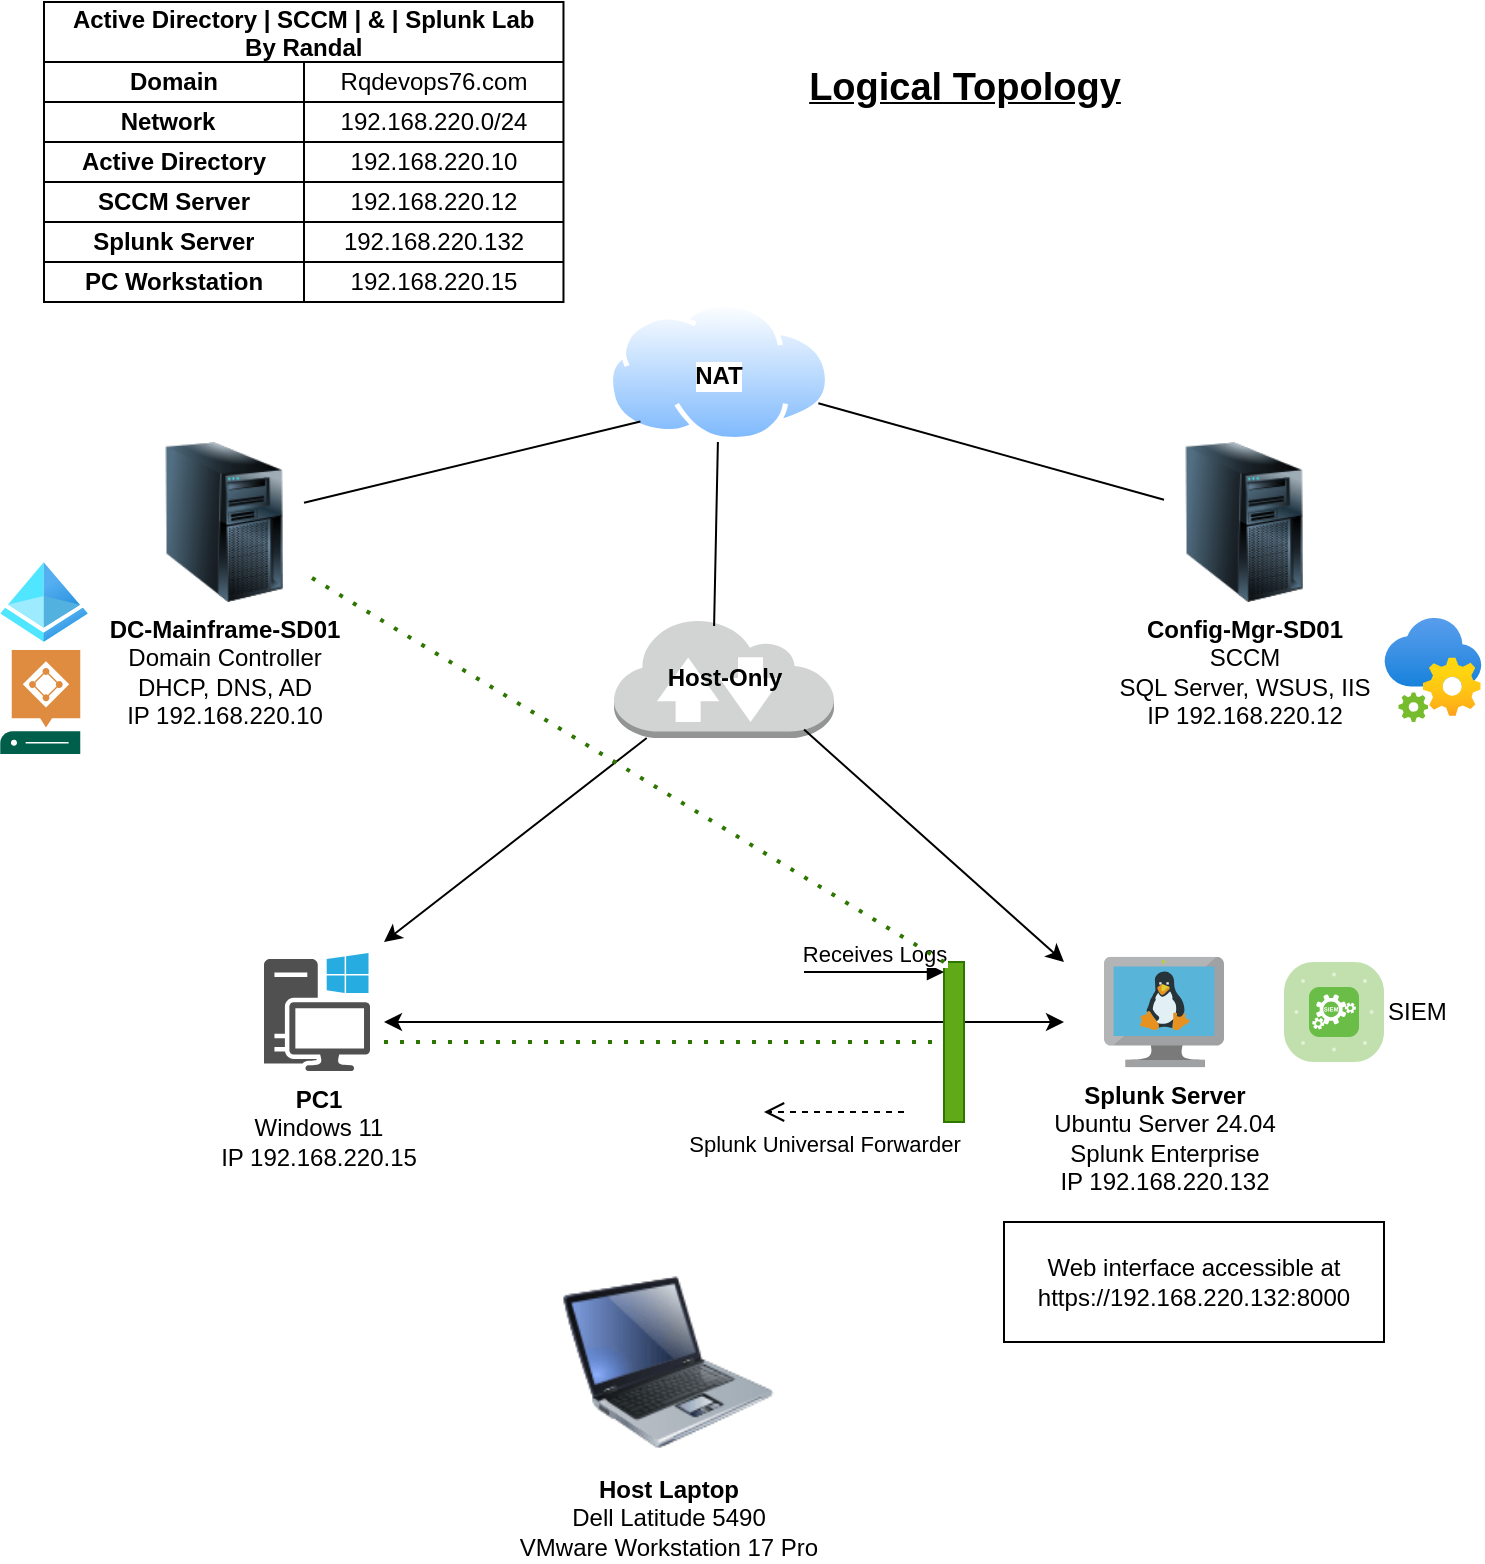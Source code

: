 <mxfile version="26.2.13">
  <diagram name="Page-1" id="HCT3VJi0-7G5EI2fukO9">
    <mxGraphModel grid="1" page="1" gridSize="10" guides="1" tooltips="1" connect="1" arrows="1" fold="1" pageScale="1" pageWidth="850" pageHeight="1100" math="0" shadow="0">
      <root>
        <mxCell id="0" />
        <mxCell id="1" parent="0" />
        <mxCell id="UwhsoIJC6lhriWPX3yOJ-1" value="&lt;b&gt;DC-Mainframe-SD01&lt;/b&gt;&lt;div&gt;Domain Controller&lt;/div&gt;&lt;div&gt;DHCP, DNS, AD&lt;/div&gt;&lt;div&gt;IP 192.168.220.10&lt;/div&gt;" style="image;html=1;image=img/lib/clip_art/computers/Server_Tower_128x128.png" vertex="1" parent="1">
          <mxGeometry x="140" y="270" width="80" height="80" as="geometry" />
        </mxCell>
        <mxCell id="UwhsoIJC6lhriWPX3yOJ-2" value="&lt;b&gt;Config-Mgr-SD01&lt;/b&gt;&lt;div&gt;SCCM&lt;/div&gt;&lt;div&gt;SQL Server, WSUS, IIS&lt;/div&gt;&lt;div&gt;IP 192.168.220.12&lt;/div&gt;" style="image;html=1;image=img/lib/clip_art/computers/Server_Tower_128x128.png" vertex="1" parent="1">
          <mxGeometry x="650" y="270" width="80" height="80" as="geometry" />
        </mxCell>
        <mxCell id="UwhsoIJC6lhriWPX3yOJ-5" value="&lt;b&gt;NAT&lt;/b&gt;" style="image;aspect=fixed;perimeter=ellipsePerimeter;html=1;align=center;shadow=0;dashed=0;spacingTop=3;image=img/lib/active_directory/internet_cloud.svg;labelPosition=center;verticalLabelPosition=middle;verticalAlign=middle;" vertex="1" parent="1">
          <mxGeometry x="371.94" y="200" width="111.11" height="70" as="geometry" />
        </mxCell>
        <mxCell id="UwhsoIJC6lhriWPX3yOJ-6" value="&lt;b&gt;Host-Only&lt;/b&gt;" style="outlineConnect=0;dashed=0;verticalLabelPosition=middle;verticalAlign=middle;align=center;html=1;shape=mxgraph.aws3.internet_2;fillColor=#D2D3D3;gradientColor=none;labelPosition=center;" vertex="1" parent="1">
          <mxGeometry x="375" y="358" width="110" height="60" as="geometry" />
        </mxCell>
        <mxCell id="UwhsoIJC6lhriWPX3yOJ-7" value="&lt;b&gt;PC1&lt;/b&gt;&lt;div&gt;Windows 11&lt;/div&gt;&lt;div&gt;IP 192.168.220.15&lt;/div&gt;" style="sketch=0;pointerEvents=1;shadow=0;dashed=0;html=1;strokeColor=none;fillColor=#505050;labelPosition=center;verticalLabelPosition=bottom;verticalAlign=top;outlineConnect=0;align=center;shape=mxgraph.office.devices.workstation_pc;" vertex="1" parent="1">
          <mxGeometry x="200" y="525.5" width="53" height="59" as="geometry" />
        </mxCell>
        <mxCell id="UwhsoIJC6lhriWPX3yOJ-13" value="&lt;b&gt;Host Laptop&lt;/b&gt;&lt;div&gt;Dell Latitude 5490&lt;/div&gt;&lt;div&gt;VMware Workstation 17 Pro&lt;/div&gt;" style="image;html=1;image=img/lib/clip_art/computers/Laptop_128x128.png" vertex="1" parent="1">
          <mxGeometry x="349.74" y="680" width="105" height="100" as="geometry" />
        </mxCell>
        <mxCell id="UwhsoIJC6lhriWPX3yOJ-25" value="" style="shape=image;html=1;verticalAlign=top;verticalLabelPosition=bottom;labelBackgroundColor=#ffffff;imageAspect=0;aspect=fixed;image=https://cdn1.iconfinder.com/data/icons/KDE_Crystal_Diamond_2.5_Classical_Mod/22x22/apps/go.png" vertex="1" parent="1">
          <mxGeometry x="710" y="590" width="50" height="50" as="geometry" />
        </mxCell>
        <mxCell id="UwhsoIJC6lhriWPX3yOJ-26" value="SIEM" style="verticalLabelPosition=middle;sketch=0;html=1;fillColor=#6ABD46;strokeColor=#ffffff;verticalAlign=middle;align=left;points=[[0.085,0.085,0],[0.915,0.085,0],[0.915,0.915,0],[0.085,0.915,0],[0.25,0,0],[0.5,0,0],[0.75,0,0],[1,0.25,0],[1,0.5,0],[1,0.75,0],[0.75,1,0],[0.5,1,0],[0.25,1,0],[0,0.75,0],[0,0.5,0],[0,0.25,0]];pointerEvents=1;shape=mxgraph.cisco_safe.compositeIcon;bgIcon=mxgraph.cisco_safe.architecture.generic_appliance;resIcon=mxgraph.cisco_safe.architecture.siem;labelPosition=right;" vertex="1" parent="1">
          <mxGeometry x="710" y="530" width="50" height="50" as="geometry" />
        </mxCell>
        <mxCell id="UwhsoIJC6lhriWPX3yOJ-27" value="" style="image;aspect=fixed;html=1;points=[];align=center;fontSize=12;image=img/lib/azure2/identity/Azure_Active_Directory.svg;" vertex="1" parent="1">
          <mxGeometry x="68.13" y="330" width="43.75" height="40" as="geometry" />
        </mxCell>
        <mxCell id="UwhsoIJC6lhriWPX3yOJ-28" value="" style="sketch=0;pointerEvents=1;shadow=0;dashed=0;html=1;strokeColor=none;fillColor=#005F4B;labelPosition=center;verticalLabelPosition=bottom;verticalAlign=top;align=center;outlineConnect=0;shape=mxgraph.veeam2.domain_controller;" vertex="1" parent="1">
          <mxGeometry x="68.13" y="374" width="40" height="52" as="geometry" />
        </mxCell>
        <mxCell id="UwhsoIJC6lhriWPX3yOJ-29" value="" style="image;aspect=fixed;html=1;points=[];align=center;fontSize=12;image=img/lib/azure2/integration/App_Configuration.svg;" vertex="1" parent="1">
          <mxGeometry x="760" y="358" width="48.94" height="52" as="geometry" />
        </mxCell>
        <mxCell id="UwhsoIJC6lhriWPX3yOJ-30" value="&lt;b&gt;Splunk Server&lt;/b&gt;&lt;div&gt;Ubuntu Server 24.04&lt;/div&gt;&lt;div&gt;Splunk Enterprise&lt;/div&gt;&lt;div&gt;IP 192.168.220.132&lt;/div&gt;" style="image;sketch=0;aspect=fixed;html=1;points=[];align=center;fontSize=12;image=img/lib/mscae/VM_Linux.svg;" vertex="1" parent="1">
          <mxGeometry x="620" y="527.4" width="60" height="55.2" as="geometry" />
        </mxCell>
        <mxCell id="UwhsoIJC6lhriWPX3yOJ-82" value="" style="endArrow=none;html=1;rounded=0;entryX=0;entryY=1;entryDx=0;entryDy=0;" edge="1" parent="1" source="UwhsoIJC6lhriWPX3yOJ-1" target="UwhsoIJC6lhriWPX3yOJ-5">
          <mxGeometry width="50" height="50" relative="1" as="geometry">
            <mxPoint x="440" y="400" as="sourcePoint" />
            <mxPoint x="490" y="350" as="targetPoint" />
          </mxGeometry>
        </mxCell>
        <mxCell id="UwhsoIJC6lhriWPX3yOJ-83" value="" style="endArrow=none;html=1;rounded=0;entryX=1;entryY=0.75;entryDx=0;entryDy=0;" edge="1" parent="1" source="UwhsoIJC6lhriWPX3yOJ-2" target="UwhsoIJC6lhriWPX3yOJ-5">
          <mxGeometry width="50" height="50" relative="1" as="geometry">
            <mxPoint x="440" y="400" as="sourcePoint" />
            <mxPoint x="490" y="350" as="targetPoint" />
          </mxGeometry>
        </mxCell>
        <mxCell id="UwhsoIJC6lhriWPX3yOJ-84" value="" style="endArrow=none;html=1;rounded=0;exitX=0.455;exitY=0.067;exitDx=0;exitDy=0;exitPerimeter=0;" edge="1" parent="1" source="UwhsoIJC6lhriWPX3yOJ-6" target="UwhsoIJC6lhriWPX3yOJ-5">
          <mxGeometry width="50" height="50" relative="1" as="geometry">
            <mxPoint x="430" y="370" as="sourcePoint" />
            <mxPoint x="490" y="350" as="targetPoint" />
          </mxGeometry>
        </mxCell>
        <mxCell id="UwhsoIJC6lhriWPX3yOJ-85" value="" style="endArrow=classic;html=1;rounded=0;entryX=1.132;entryY=-0.093;entryDx=0;entryDy=0;entryPerimeter=0;" edge="1" parent="1" source="UwhsoIJC6lhriWPX3yOJ-6" target="UwhsoIJC6lhriWPX3yOJ-7">
          <mxGeometry width="50" height="50" relative="1" as="geometry">
            <mxPoint x="440" y="400" as="sourcePoint" />
            <mxPoint x="490" y="350" as="targetPoint" />
          </mxGeometry>
        </mxCell>
        <mxCell id="UwhsoIJC6lhriWPX3yOJ-86" value="" style="endArrow=classic;html=1;rounded=0;exitX=0.864;exitY=0.93;exitDx=0;exitDy=0;exitPerimeter=0;" edge="1" parent="1" source="UwhsoIJC6lhriWPX3yOJ-6">
          <mxGeometry width="50" height="50" relative="1" as="geometry">
            <mxPoint x="480" y="420" as="sourcePoint" />
            <mxPoint x="600" y="530" as="targetPoint" />
          </mxGeometry>
        </mxCell>
        <mxCell id="UwhsoIJC6lhriWPX3yOJ-88" value="" style="endArrow=classic;startArrow=classic;html=1;rounded=0;" edge="1" parent="1">
          <mxGeometry width="50" height="50" relative="1" as="geometry">
            <mxPoint x="260" y="560" as="sourcePoint" />
            <mxPoint x="600" y="560" as="targetPoint" />
          </mxGeometry>
        </mxCell>
        <mxCell id="UwhsoIJC6lhriWPX3yOJ-94" value="" style="html=1;points=[[0,0,0,0,5],[0,1,0,0,-5],[1,0,0,0,5],[1,1,0,0,-5]];perimeter=orthogonalPerimeter;outlineConnect=0;targetShapes=umlLifeline;portConstraint=eastwest;newEdgeStyle={&quot;curved&quot;:0,&quot;rounded&quot;:0};fillColor=#60a917;fontColor=#ffffff;strokeColor=#2D7600;" vertex="1" parent="1">
          <mxGeometry x="540" y="530" width="10" height="80" as="geometry" />
        </mxCell>
        <mxCell id="UwhsoIJC6lhriWPX3yOJ-95" value="Receives Logs" style="html=1;verticalAlign=bottom;endArrow=block;curved=0;rounded=0;entryX=0;entryY=0;entryDx=0;entryDy=5;" edge="1" parent="1" target="UwhsoIJC6lhriWPX3yOJ-94">
          <mxGeometry relative="1" as="geometry">
            <mxPoint x="470" y="535" as="sourcePoint" />
          </mxGeometry>
        </mxCell>
        <mxCell id="UwhsoIJC6lhriWPX3yOJ-96" value="Splunk Universal Forwarder" style="html=1;verticalAlign=bottom;endArrow=open;dashed=1;endSize=8;curved=0;rounded=0;exitX=0;exitY=1;exitDx=0;exitDy=-5;" edge="1" parent="1">
          <mxGeometry x="0.143" y="25" relative="1" as="geometry">
            <mxPoint x="450" y="605" as="targetPoint" />
            <mxPoint x="520" y="605" as="sourcePoint" />
            <mxPoint as="offset" />
          </mxGeometry>
        </mxCell>
        <mxCell id="UwhsoIJC6lhriWPX3yOJ-98" value="" style="endArrow=none;dashed=1;html=1;dashPattern=1 3;strokeWidth=2;rounded=0;exitX=1.05;exitY=0.85;exitDx=0;exitDy=0;exitPerimeter=0;fillColor=#60a917;strokeColor=#2D7600;" edge="1" parent="1" source="UwhsoIJC6lhriWPX3yOJ-1" target="UwhsoIJC6lhriWPX3yOJ-94">
          <mxGeometry width="50" height="50" relative="1" as="geometry">
            <mxPoint x="440" y="500" as="sourcePoint" />
            <mxPoint x="490" y="450" as="targetPoint" />
          </mxGeometry>
        </mxCell>
        <mxCell id="UwhsoIJC6lhriWPX3yOJ-99" value="" style="endArrow=none;dashed=1;html=1;dashPattern=1 3;strokeWidth=2;rounded=0;fillColor=#60a917;strokeColor=#2D7600;" edge="1" parent="1" target="UwhsoIJC6lhriWPX3yOJ-94">
          <mxGeometry width="50" height="50" relative="1" as="geometry">
            <mxPoint x="260" y="570" as="sourcePoint" />
            <mxPoint x="371.94" y="570" as="targetPoint" />
          </mxGeometry>
        </mxCell>
        <mxCell id="UwhsoIJC6lhriWPX3yOJ-100" value="Web interface accessible at https://192.168.220.132:8000" style="whiteSpace=wrap;html=1;" vertex="1" parent="1">
          <mxGeometry x="570" y="660" width="190" height="60" as="geometry" />
        </mxCell>
        <mxCell id="UwhsoIJC6lhriWPX3yOJ-177" value="Active Directory | SCCM | &amp; | Splunk Lab&#xa;By Randal" style="shape=table;startSize=30;container=1;collapsible=0;childLayout=tableLayout;fontStyle=1;labelBackgroundColor=default;" vertex="1" parent="1">
          <mxGeometry x="90" y="50" width="259.74" height="150" as="geometry" />
        </mxCell>
        <mxCell id="UwhsoIJC6lhriWPX3yOJ-178" value="" style="shape=tableRow;horizontal=0;startSize=0;swimlaneHead=0;swimlaneBody=0;strokeColor=inherit;top=0;left=0;bottom=0;right=0;collapsible=0;dropTarget=0;fillColor=none;points=[[0,0.5],[1,0.5]];portConstraint=eastwest;" vertex="1" parent="UwhsoIJC6lhriWPX3yOJ-177">
          <mxGeometry y="30" width="259.74" height="20" as="geometry" />
        </mxCell>
        <mxCell id="UwhsoIJC6lhriWPX3yOJ-179" value="&lt;b&gt;Domain&lt;/b&gt;" style="shape=partialRectangle;html=1;whiteSpace=wrap;connectable=0;strokeColor=inherit;overflow=hidden;fillColor=none;top=0;left=0;bottom=0;right=0;pointerEvents=1;" vertex="1" parent="UwhsoIJC6lhriWPX3yOJ-178">
          <mxGeometry width="130" height="20" as="geometry">
            <mxRectangle width="130" height="20" as="alternateBounds" />
          </mxGeometry>
        </mxCell>
        <mxCell id="UwhsoIJC6lhriWPX3yOJ-180" value="Rqdevops76.com" style="shape=partialRectangle;html=1;whiteSpace=wrap;connectable=0;strokeColor=inherit;overflow=hidden;fillColor=none;top=0;left=0;bottom=0;right=0;pointerEvents=1;" vertex="1" parent="UwhsoIJC6lhriWPX3yOJ-178">
          <mxGeometry x="130" width="130" height="20" as="geometry">
            <mxRectangle width="130" height="20" as="alternateBounds" />
          </mxGeometry>
        </mxCell>
        <mxCell id="UwhsoIJC6lhriWPX3yOJ-181" value="" style="shape=tableRow;horizontal=0;startSize=0;swimlaneHead=0;swimlaneBody=0;strokeColor=inherit;top=0;left=0;bottom=0;right=0;collapsible=0;dropTarget=0;fillColor=none;points=[[0,0.5],[1,0.5]];portConstraint=eastwest;" vertex="1" parent="UwhsoIJC6lhriWPX3yOJ-177">
          <mxGeometry y="50" width="259.74" height="20" as="geometry" />
        </mxCell>
        <mxCell id="UwhsoIJC6lhriWPX3yOJ-182" value="&lt;b&gt;Network&lt;span style=&quot;white-space: pre;&quot;&gt;&#x9;&lt;/span&gt;&lt;/b&gt;" style="shape=partialRectangle;html=1;whiteSpace=wrap;connectable=0;strokeColor=inherit;overflow=hidden;fillColor=none;top=0;left=0;bottom=0;right=0;pointerEvents=1;" vertex="1" parent="UwhsoIJC6lhriWPX3yOJ-181">
          <mxGeometry width="130" height="20" as="geometry">
            <mxRectangle width="130" height="20" as="alternateBounds" />
          </mxGeometry>
        </mxCell>
        <mxCell id="UwhsoIJC6lhriWPX3yOJ-183" value="192.168.220.0/24" style="shape=partialRectangle;html=1;whiteSpace=wrap;connectable=0;strokeColor=inherit;overflow=hidden;fillColor=none;top=0;left=0;bottom=0;right=0;pointerEvents=1;" vertex="1" parent="UwhsoIJC6lhriWPX3yOJ-181">
          <mxGeometry x="130" width="130" height="20" as="geometry">
            <mxRectangle width="130" height="20" as="alternateBounds" />
          </mxGeometry>
        </mxCell>
        <mxCell id="UwhsoIJC6lhriWPX3yOJ-184" value="" style="shape=tableRow;horizontal=0;startSize=0;swimlaneHead=0;swimlaneBody=0;strokeColor=inherit;top=0;left=0;bottom=0;right=0;collapsible=0;dropTarget=0;fillColor=none;points=[[0,0.5],[1,0.5]];portConstraint=eastwest;" vertex="1" parent="UwhsoIJC6lhriWPX3yOJ-177">
          <mxGeometry y="70" width="259.74" height="20" as="geometry" />
        </mxCell>
        <mxCell id="UwhsoIJC6lhriWPX3yOJ-185" value="&lt;b&gt;Active Directory&lt;/b&gt;" style="shape=partialRectangle;html=1;whiteSpace=wrap;connectable=0;strokeColor=inherit;overflow=hidden;fillColor=none;top=0;left=0;bottom=0;right=0;pointerEvents=1;align=center;" vertex="1" parent="UwhsoIJC6lhriWPX3yOJ-184">
          <mxGeometry width="130" height="20" as="geometry">
            <mxRectangle width="130" height="20" as="alternateBounds" />
          </mxGeometry>
        </mxCell>
        <mxCell id="UwhsoIJC6lhriWPX3yOJ-186" value="192.168.220.10" style="shape=partialRectangle;html=1;whiteSpace=wrap;connectable=0;strokeColor=inherit;overflow=hidden;fillColor=none;top=0;left=0;bottom=0;right=0;pointerEvents=1;" vertex="1" parent="UwhsoIJC6lhriWPX3yOJ-184">
          <mxGeometry x="130" width="130" height="20" as="geometry">
            <mxRectangle width="130" height="20" as="alternateBounds" />
          </mxGeometry>
        </mxCell>
        <mxCell id="UwhsoIJC6lhriWPX3yOJ-187" value="" style="shape=tableRow;horizontal=0;startSize=0;swimlaneHead=0;swimlaneBody=0;strokeColor=inherit;top=0;left=0;bottom=0;right=0;collapsible=0;dropTarget=0;fillColor=none;points=[[0,0.5],[1,0.5]];portConstraint=eastwest;" vertex="1" parent="UwhsoIJC6lhriWPX3yOJ-177">
          <mxGeometry y="90" width="259.74" height="20" as="geometry" />
        </mxCell>
        <mxCell id="UwhsoIJC6lhriWPX3yOJ-188" value="&lt;b&gt;SCCM Server&lt;/b&gt;" style="shape=partialRectangle;html=1;whiteSpace=wrap;connectable=0;strokeColor=inherit;overflow=hidden;fillColor=none;top=0;left=0;bottom=0;right=0;pointerEvents=1;" vertex="1" parent="UwhsoIJC6lhriWPX3yOJ-187">
          <mxGeometry width="130" height="20" as="geometry">
            <mxRectangle width="130" height="20" as="alternateBounds" />
          </mxGeometry>
        </mxCell>
        <mxCell id="UwhsoIJC6lhriWPX3yOJ-189" value="192.168.220.12" style="shape=partialRectangle;html=1;whiteSpace=wrap;connectable=0;strokeColor=inherit;overflow=hidden;fillColor=none;top=0;left=0;bottom=0;right=0;pointerEvents=1;" vertex="1" parent="UwhsoIJC6lhriWPX3yOJ-187">
          <mxGeometry x="130" width="130" height="20" as="geometry">
            <mxRectangle width="130" height="20" as="alternateBounds" />
          </mxGeometry>
        </mxCell>
        <mxCell id="UwhsoIJC6lhriWPX3yOJ-190" style="shape=tableRow;horizontal=0;startSize=0;swimlaneHead=0;swimlaneBody=0;strokeColor=inherit;top=0;left=0;bottom=0;right=0;collapsible=0;dropTarget=0;fillColor=none;points=[[0,0.5],[1,0.5]];portConstraint=eastwest;" vertex="1" parent="UwhsoIJC6lhriWPX3yOJ-177">
          <mxGeometry y="110" width="259.74" height="20" as="geometry" />
        </mxCell>
        <mxCell id="UwhsoIJC6lhriWPX3yOJ-191" value="&lt;b&gt;Splunk Server&lt;/b&gt;" style="shape=partialRectangle;html=1;whiteSpace=wrap;connectable=0;strokeColor=inherit;overflow=hidden;fillColor=none;top=0;left=0;bottom=0;right=0;pointerEvents=1;" vertex="1" parent="UwhsoIJC6lhriWPX3yOJ-190">
          <mxGeometry width="130" height="20" as="geometry">
            <mxRectangle width="130" height="20" as="alternateBounds" />
          </mxGeometry>
        </mxCell>
        <mxCell id="UwhsoIJC6lhriWPX3yOJ-192" value="192.168.220.132" style="shape=partialRectangle;html=1;whiteSpace=wrap;connectable=0;strokeColor=inherit;overflow=hidden;fillColor=none;top=0;left=0;bottom=0;right=0;pointerEvents=1;" vertex="1" parent="UwhsoIJC6lhriWPX3yOJ-190">
          <mxGeometry x="130" width="130" height="20" as="geometry">
            <mxRectangle width="130" height="20" as="alternateBounds" />
          </mxGeometry>
        </mxCell>
        <mxCell id="UwhsoIJC6lhriWPX3yOJ-201" style="shape=tableRow;horizontal=0;startSize=0;swimlaneHead=0;swimlaneBody=0;strokeColor=inherit;top=0;left=0;bottom=0;right=0;collapsible=0;dropTarget=0;fillColor=none;points=[[0,0.5],[1,0.5]];portConstraint=eastwest;" vertex="1" parent="UwhsoIJC6lhriWPX3yOJ-177">
          <mxGeometry y="130" width="259.74" height="20" as="geometry" />
        </mxCell>
        <mxCell id="UwhsoIJC6lhriWPX3yOJ-202" value="&lt;b&gt;PC Workstation&lt;/b&gt;" style="shape=partialRectangle;html=1;whiteSpace=wrap;connectable=0;strokeColor=inherit;overflow=hidden;fillColor=none;top=0;left=0;bottom=0;right=0;pointerEvents=1;" vertex="1" parent="UwhsoIJC6lhriWPX3yOJ-201">
          <mxGeometry width="130" height="20" as="geometry">
            <mxRectangle width="130" height="20" as="alternateBounds" />
          </mxGeometry>
        </mxCell>
        <mxCell id="UwhsoIJC6lhriWPX3yOJ-203" value="192.168.220.15" style="shape=partialRectangle;html=1;whiteSpace=wrap;connectable=0;strokeColor=inherit;overflow=hidden;fillColor=none;top=0;left=0;bottom=0;right=0;pointerEvents=1;" vertex="1" parent="UwhsoIJC6lhriWPX3yOJ-201">
          <mxGeometry x="130" width="130" height="20" as="geometry">
            <mxRectangle width="130" height="20" as="alternateBounds" />
          </mxGeometry>
        </mxCell>
        <mxCell id="UwhsoIJC6lhriWPX3yOJ-204" value="&lt;font style=&quot;font-size: 19px;&quot;&gt;&lt;b&gt;&lt;u&gt;Logical Topology&lt;/u&gt;&lt;/b&gt;&lt;/font&gt;" style="text;html=1;align=center;verticalAlign=middle;resizable=0;points=[];autosize=1;strokeColor=none;fillColor=none;" vertex="1" parent="1">
          <mxGeometry x="460" y="73" width="180" height="40" as="geometry" />
        </mxCell>
      </root>
    </mxGraphModel>
  </diagram>
</mxfile>
